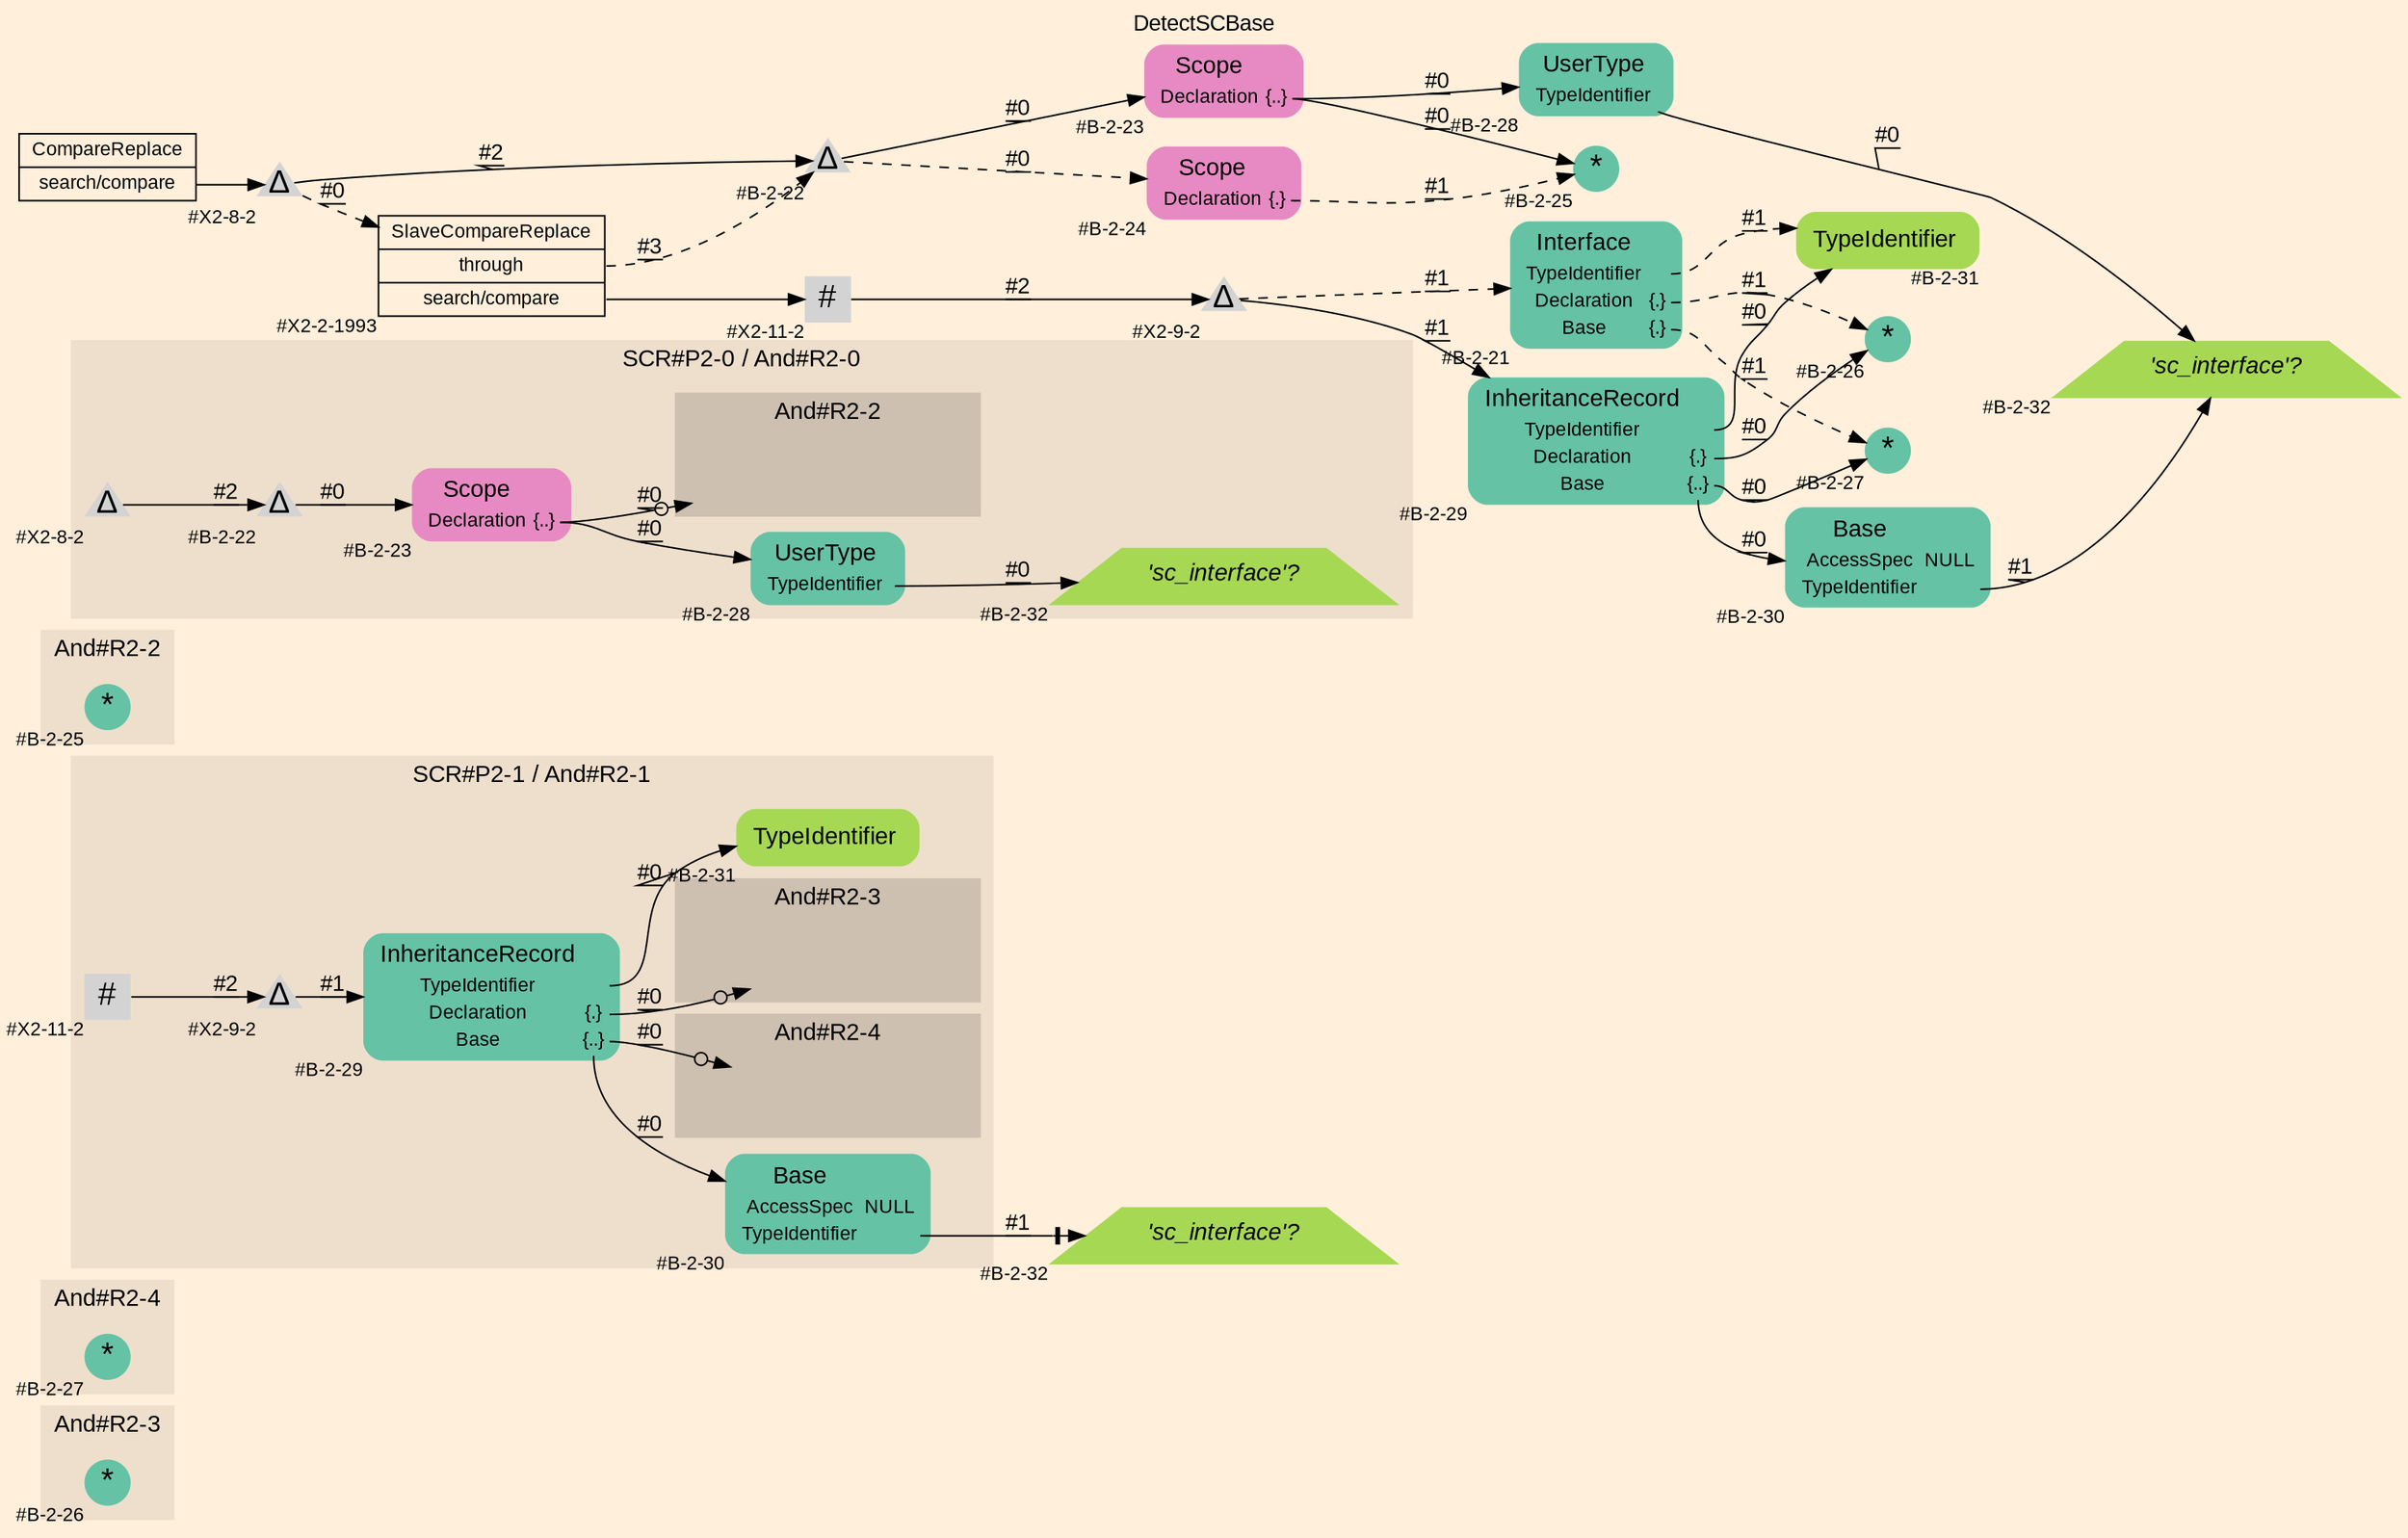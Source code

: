 digraph "DetectSCBase" {
label = "DetectSCBase"
labelloc = t
graph [
    rankdir = "LR"
    ranksep = 0.3
    bgcolor = antiquewhite1
    color = black
    fontcolor = black
    fontname = "Arial"
];
node [
    fontname = "Arial"
];
edge [
    fontname = "Arial"
];

// -------------------- figure And#R2-3 --------------------
// -------- region And#R2-3 ----------
subgraph "clusterAnd#R2-3" {
    label = "And#R2-3"
    style = "filled"
    color = antiquewhite2
    fontsize = "15"
    // -------- block And#R2-3/#B-2-26 ----------
    "And#R2-3/#B-2-26" [
        shape = "circle"
        fillcolor = "/set28/1"
        xlabel = "#B-2-26"
        fontsize = "12"
        fontcolor = black
        label = <<FONT POINT-SIZE="20" COLOR="black">*</FONT>>
        style = "filled"
        penwidth = 0.0
        fixedsize = true
        width = 0.4
        height = 0.4
    ];
    
}


// -------------------- figure And#R2-4 --------------------
// -------- region And#R2-4 ----------
subgraph "clusterAnd#R2-4" {
    label = "And#R2-4"
    style = "filled"
    color = antiquewhite2
    fontsize = "15"
    // -------- block And#R2-4/#B-2-27 ----------
    "And#R2-4/#B-2-27" [
        shape = "circle"
        fillcolor = "/set28/1"
        xlabel = "#B-2-27"
        fontsize = "12"
        fontcolor = black
        label = <<FONT POINT-SIZE="20" COLOR="black">*</FONT>>
        style = "filled"
        penwidth = 0.0
        fixedsize = true
        width = 0.4
        height = 0.4
    ];
    
}


// -------------------- figure And#R2-1 --------------------
// -------- region And#R2-1 ----------
subgraph "clusterAnd#R2-1" {
    label = "SCR#P2-1 / And#R2-1"
    style = "filled"
    color = antiquewhite2
    fontsize = "15"
    // -------- block And#R2-1/#X2-11-2 ----------
    "And#R2-1/#X2-11-2" [
        shape = "square"
        xlabel = "#X2-11-2"
        fontsize = "12"
        fontcolor = black
        label = <<FONT POINT-SIZE="20" COLOR="black">#</FONT>>
        style = "filled"
        penwidth = 0.0
        fixedsize = true
        width = 0.4
        height = 0.4
    ];
    
    // -------- block And#R2-1/#X2-9-2 ----------
    "And#R2-1/#X2-9-2" [
        shape = "triangle"
        xlabel = "#X2-9-2"
        fontsize = "12"
        fontcolor = black
        label = <<FONT POINT-SIZE="20" COLOR="black">Δ</FONT>>
        style = "filled"
        penwidth = 0.0
        fixedsize = true
        width = 0.4
        height = 0.4
    ];
    
    // -------- block And#R2-1/#B-2-30 ----------
    "And#R2-1/#B-2-30" [
        shape = "plaintext"
        fillcolor = "/set28/1"
        xlabel = "#B-2-30"
        fontsize = "12"
        fontcolor = black
        label = <<TABLE BORDER="0" CELLBORDER="0" CELLSPACING="0">
         <TR><TD><FONT POINT-SIZE="15" COLOR="black">Base</FONT></TD><TD></TD></TR>
         <TR><TD><FONT POINT-SIZE="12" COLOR="black">AccessSpec</FONT></TD><TD PORT="port0"><FONT POINT-SIZE="12" COLOR="black">NULL</FONT></TD></TR>
         <TR><TD><FONT POINT-SIZE="12" COLOR="black">TypeIdentifier</FONT></TD><TD PORT="port1"></TD></TR>
        </TABLE>>
        style = "rounded,filled"
    ];
    
    // -------- block And#R2-1/#B-2-29 ----------
    "And#R2-1/#B-2-29" [
        shape = "plaintext"
        fillcolor = "/set28/1"
        xlabel = "#B-2-29"
        fontsize = "12"
        fontcolor = black
        label = <<TABLE BORDER="0" CELLBORDER="0" CELLSPACING="0">
         <TR><TD><FONT POINT-SIZE="15" COLOR="black">InheritanceRecord</FONT></TD><TD></TD></TR>
         <TR><TD><FONT POINT-SIZE="12" COLOR="black">TypeIdentifier</FONT></TD><TD PORT="port0"></TD></TR>
         <TR><TD><FONT POINT-SIZE="12" COLOR="black">Declaration</FONT></TD><TD PORT="port1"><FONT POINT-SIZE="12" COLOR="black">{.}</FONT></TD></TR>
         <TR><TD><FONT POINT-SIZE="12" COLOR="black">Base</FONT></TD><TD PORT="port2"><FONT POINT-SIZE="12" COLOR="black">{..}</FONT></TD></TR>
        </TABLE>>
        style = "rounded,filled"
    ];
    
    // -------- block And#R2-1/#B-2-31 ----------
    "And#R2-1/#B-2-31" [
        shape = "plaintext"
        fillcolor = "/set28/5"
        xlabel = "#B-2-31"
        fontsize = "12"
        fontcolor = black
        label = <<TABLE BORDER="0" CELLBORDER="0" CELLSPACING="0">
         <TR><TD><FONT POINT-SIZE="15" COLOR="black">TypeIdentifier</FONT></TD><TD></TD></TR>
        </TABLE>>
        style = "rounded,filled"
    ];
    
    // -------- region And#R2-1/And#R2-3 ----------
    subgraph "clusterAnd#R2-1/And#R2-3" {
        label = "And#R2-3"
        style = "filled"
        color = antiquewhite3
        fontsize = "15"
        // -------- block And#R2-1/And#R2-3/#B-2-26 ----------
        "And#R2-1/And#R2-3/#B-2-26" [
            shape = none
            fillcolor = "/set28/1"
            xlabel = "#B-2-26"
            fontsize = "12"
            fontcolor = black
            style = "invisible"
        ];
        
    }
    
    // -------- region And#R2-1/And#R2-4 ----------
    subgraph "clusterAnd#R2-1/And#R2-4" {
        label = "And#R2-4"
        style = "filled"
        color = antiquewhite3
        fontsize = "15"
        // -------- block And#R2-1/And#R2-4/#B-2-27 ----------
        "And#R2-1/And#R2-4/#B-2-27" [
            shape = none
            fillcolor = "/set28/1"
            xlabel = "#B-2-27"
            fontsize = "12"
            fontcolor = black
            style = "invisible"
        ];
        
    }
    
}

// -------- block And#R2-1/#B-2-32 ----------
"And#R2-1/#B-2-32" [
    shape = "trapezium"
    fillcolor = "/set28/5"
    xlabel = "#B-2-32"
    fontsize = "12"
    fontcolor = black
    label = <<FONT POINT-SIZE="15" COLOR="black"><I>'sc_interface'?</I></FONT>>
    style = "filled"
    penwidth = 0.0
];

"And#R2-1/#X2-11-2" -> "And#R2-1/#X2-9-2" [
    label = "#2"
    decorate = true
    color = black
    fontcolor = black
];

"And#R2-1/#X2-9-2" -> "And#R2-1/#B-2-29" [
    label = "#1"
    decorate = true
    color = black
    fontcolor = black
];

"And#R2-1/#B-2-30":port1 -> "And#R2-1/#B-2-32" [
    arrowhead="normalnonetee"
    label = "#1"
    decorate = true
    color = black
    fontcolor = black
];

"And#R2-1/#B-2-29":port0 -> "And#R2-1/#B-2-31" [
    label = "#0"
    decorate = true
    color = black
    fontcolor = black
];

"And#R2-1/#B-2-29":port1 -> "And#R2-1/And#R2-3/#B-2-26" [
    arrowhead="normalnoneodot"
    label = "#0"
    decorate = true
    color = black
    fontcolor = black
];

"And#R2-1/#B-2-29":port2 -> "And#R2-1/And#R2-4/#B-2-27" [
    arrowhead="normalnoneodot"
    label = "#0"
    decorate = true
    color = black
    fontcolor = black
];

"And#R2-1/#B-2-29":port2 -> "And#R2-1/#B-2-30" [
    label = "#0"
    decorate = true
    color = black
    fontcolor = black
];


// -------------------- figure And#R2-2 --------------------
// -------- region And#R2-2 ----------
subgraph "clusterAnd#R2-2" {
    label = "And#R2-2"
    style = "filled"
    color = antiquewhite2
    fontsize = "15"
    // -------- block And#R2-2/#B-2-25 ----------
    "And#R2-2/#B-2-25" [
        shape = "circle"
        fillcolor = "/set28/1"
        xlabel = "#B-2-25"
        fontsize = "12"
        fontcolor = black
        label = <<FONT POINT-SIZE="20" COLOR="black">*</FONT>>
        style = "filled"
        penwidth = 0.0
        fixedsize = true
        width = 0.4
        height = 0.4
    ];
    
}


// -------------------- figure And#R2-0 --------------------
// -------- region And#R2-0 ----------
subgraph "clusterAnd#R2-0" {
    label = "SCR#P2-0 / And#R2-0"
    style = "filled"
    color = antiquewhite2
    fontsize = "15"
    // -------- block And#R2-0/#B-2-28 ----------
    "And#R2-0/#B-2-28" [
        shape = "plaintext"
        fillcolor = "/set28/1"
        xlabel = "#B-2-28"
        fontsize = "12"
        fontcolor = black
        label = <<TABLE BORDER="0" CELLBORDER="0" CELLSPACING="0">
         <TR><TD><FONT POINT-SIZE="15" COLOR="black">UserType</FONT></TD><TD></TD></TR>
         <TR><TD><FONT POINT-SIZE="12" COLOR="black">TypeIdentifier</FONT></TD><TD PORT="port0"></TD></TR>
        </TABLE>>
        style = "rounded,filled"
    ];
    
    // -------- block And#R2-0/#B-2-32 ----------
    "And#R2-0/#B-2-32" [
        shape = "trapezium"
        fillcolor = "/set28/5"
        xlabel = "#B-2-32"
        fontsize = "12"
        fontcolor = black
        label = <<FONT POINT-SIZE="15" COLOR="black"><I>'sc_interface'?</I></FONT>>
        style = "filled"
        penwidth = 0.0
    ];
    
    // -------- block And#R2-0/#B-2-23 ----------
    "And#R2-0/#B-2-23" [
        shape = "plaintext"
        fillcolor = "/set28/4"
        xlabel = "#B-2-23"
        fontsize = "12"
        fontcolor = black
        label = <<TABLE BORDER="0" CELLBORDER="0" CELLSPACING="0">
         <TR><TD><FONT POINT-SIZE="15" COLOR="black">Scope</FONT></TD><TD></TD></TR>
         <TR><TD><FONT POINT-SIZE="12" COLOR="black">Declaration</FONT></TD><TD PORT="port0"><FONT POINT-SIZE="12" COLOR="black">{..}</FONT></TD></TR>
        </TABLE>>
        style = "rounded,filled"
    ];
    
    // -------- block And#R2-0/#B-2-22 ----------
    "And#R2-0/#B-2-22" [
        shape = "triangle"
        xlabel = "#B-2-22"
        fontsize = "12"
        fontcolor = black
        label = <<FONT POINT-SIZE="20" COLOR="black">Δ</FONT>>
        style = "filled"
        penwidth = 0.0
        fixedsize = true
        width = 0.4
        height = 0.4
    ];
    
    // -------- block And#R2-0/#X2-8-2 ----------
    "And#R2-0/#X2-8-2" [
        shape = "triangle"
        xlabel = "#X2-8-2"
        fontsize = "12"
        fontcolor = black
        label = <<FONT POINT-SIZE="20" COLOR="black">Δ</FONT>>
        style = "filled"
        penwidth = 0.0
        fixedsize = true
        width = 0.4
        height = 0.4
    ];
    
    // -------- region And#R2-0/And#R2-2 ----------
    subgraph "clusterAnd#R2-0/And#R2-2" {
        label = "And#R2-2"
        style = "filled"
        color = antiquewhite3
        fontsize = "15"
        // -------- block And#R2-0/And#R2-2/#B-2-25 ----------
        "And#R2-0/And#R2-2/#B-2-25" [
            shape = none
            fillcolor = "/set28/1"
            xlabel = "#B-2-25"
            fontsize = "12"
            fontcolor = black
            style = "invisible"
        ];
        
    }
    
}

"And#R2-0/#B-2-28":port0 -> "And#R2-0/#B-2-32" [
    label = "#0"
    decorate = true
    color = black
    fontcolor = black
];

"And#R2-0/#B-2-23":port0 -> "And#R2-0/And#R2-2/#B-2-25" [
    arrowhead="normalnoneodot"
    label = "#0"
    decorate = true
    color = black
    fontcolor = black
];

"And#R2-0/#B-2-23":port0 -> "And#R2-0/#B-2-28" [
    label = "#0"
    decorate = true
    color = black
    fontcolor = black
];

"And#R2-0/#B-2-22" -> "And#R2-0/#B-2-23" [
    label = "#0"
    decorate = true
    color = black
    fontcolor = black
];

"And#R2-0/#X2-8-2" -> "And#R2-0/#B-2-22" [
    label = "#2"
    decorate = true
    color = black
    fontcolor = black
];


// -------------------- transformation figure --------------------
// -------- block CR#X2-10-2 ----------
"CR#X2-10-2" [
    shape = "record"
    fillcolor = antiquewhite1
    fontsize = "12"
    fontcolor = black
    label = "<fixed> CompareReplace | <port0> search/compare"
    style = "filled"
    color = black
];

// -------- block #X2-8-2 ----------
"#X2-8-2" [
    shape = "triangle"
    xlabel = "#X2-8-2"
    fontsize = "12"
    fontcolor = black
    label = <<FONT POINT-SIZE="20" COLOR="black">Δ</FONT>>
    style = "filled"
    penwidth = 0.0
    fixedsize = true
    width = 0.4
    height = 0.4
];

// -------- block #B-2-22 ----------
"#B-2-22" [
    shape = "triangle"
    xlabel = "#B-2-22"
    fontsize = "12"
    fontcolor = black
    label = <<FONT POINT-SIZE="20" COLOR="black">Δ</FONT>>
    style = "filled"
    penwidth = 0.0
    fixedsize = true
    width = 0.4
    height = 0.4
];

// -------- block #B-2-23 ----------
"#B-2-23" [
    shape = "plaintext"
    fillcolor = "/set28/4"
    xlabel = "#B-2-23"
    fontsize = "12"
    fontcolor = black
    label = <<TABLE BORDER="0" CELLBORDER="0" CELLSPACING="0">
     <TR><TD><FONT POINT-SIZE="15" COLOR="black">Scope</FONT></TD><TD></TD></TR>
     <TR><TD><FONT POINT-SIZE="12" COLOR="black">Declaration</FONT></TD><TD PORT="port0"><FONT POINT-SIZE="12" COLOR="black">{..}</FONT></TD></TR>
    </TABLE>>
    style = "rounded,filled"
];

// -------- block #B-2-25 ----------
"#B-2-25" [
    shape = "circle"
    fillcolor = "/set28/1"
    xlabel = "#B-2-25"
    fontsize = "12"
    fontcolor = black
    label = <<FONT POINT-SIZE="20" COLOR="black">*</FONT>>
    style = "filled"
    penwidth = 0.0
    fixedsize = true
    width = 0.4
    height = 0.4
];

// -------- block #B-2-28 ----------
"#B-2-28" [
    shape = "plaintext"
    fillcolor = "/set28/1"
    xlabel = "#B-2-28"
    fontsize = "12"
    fontcolor = black
    label = <<TABLE BORDER="0" CELLBORDER="0" CELLSPACING="0">
     <TR><TD><FONT POINT-SIZE="15" COLOR="black">UserType</FONT></TD><TD></TD></TR>
     <TR><TD><FONT POINT-SIZE="12" COLOR="black">TypeIdentifier</FONT></TD><TD PORT="port0"></TD></TR>
    </TABLE>>
    style = "rounded,filled"
];

// -------- block #B-2-32 ----------
"#B-2-32" [
    shape = "trapezium"
    fillcolor = "/set28/5"
    xlabel = "#B-2-32"
    fontsize = "12"
    fontcolor = black
    label = <<FONT POINT-SIZE="15" COLOR="black"><I>'sc_interface'?</I></FONT>>
    style = "filled"
    penwidth = 0.0
];

// -------- block #B-2-24 ----------
"#B-2-24" [
    shape = "plaintext"
    fillcolor = "/set28/4"
    xlabel = "#B-2-24"
    fontsize = "12"
    fontcolor = black
    label = <<TABLE BORDER="0" CELLBORDER="0" CELLSPACING="0">
     <TR><TD><FONT POINT-SIZE="15" COLOR="black">Scope</FONT></TD><TD></TD></TR>
     <TR><TD><FONT POINT-SIZE="12" COLOR="black">Declaration</FONT></TD><TD PORT="port0"><FONT POINT-SIZE="12" COLOR="black">{.}</FONT></TD></TR>
    </TABLE>>
    style = "rounded,filled"
];

// -------- block #X2-2-1993 ----------
"#X2-2-1993" [
    shape = "record"
    fillcolor = antiquewhite1
    xlabel = "#X2-2-1993"
    fontsize = "12"
    fontcolor = black
    label = "<fixed> SlaveCompareReplace | <port0> through | <port1> search/compare"
    style = "filled"
    color = black
];

// -------- block #X2-11-2 ----------
"#X2-11-2" [
    shape = "square"
    xlabel = "#X2-11-2"
    fontsize = "12"
    fontcolor = black
    label = <<FONT POINT-SIZE="20" COLOR="black">#</FONT>>
    style = "filled"
    penwidth = 0.0
    fixedsize = true
    width = 0.4
    height = 0.4
];

// -------- block #X2-9-2 ----------
"#X2-9-2" [
    shape = "triangle"
    xlabel = "#X2-9-2"
    fontsize = "12"
    fontcolor = black
    label = <<FONT POINT-SIZE="20" COLOR="black">Δ</FONT>>
    style = "filled"
    penwidth = 0.0
    fixedsize = true
    width = 0.4
    height = 0.4
];

// -------- block #B-2-29 ----------
"#B-2-29" [
    shape = "plaintext"
    fillcolor = "/set28/1"
    xlabel = "#B-2-29"
    fontsize = "12"
    fontcolor = black
    label = <<TABLE BORDER="0" CELLBORDER="0" CELLSPACING="0">
     <TR><TD><FONT POINT-SIZE="15" COLOR="black">InheritanceRecord</FONT></TD><TD></TD></TR>
     <TR><TD><FONT POINT-SIZE="12" COLOR="black">TypeIdentifier</FONT></TD><TD PORT="port0"></TD></TR>
     <TR><TD><FONT POINT-SIZE="12" COLOR="black">Declaration</FONT></TD><TD PORT="port1"><FONT POINT-SIZE="12" COLOR="black">{.}</FONT></TD></TR>
     <TR><TD><FONT POINT-SIZE="12" COLOR="black">Base</FONT></TD><TD PORT="port2"><FONT POINT-SIZE="12" COLOR="black">{..}</FONT></TD></TR>
    </TABLE>>
    style = "rounded,filled"
];

// -------- block #B-2-31 ----------
"#B-2-31" [
    shape = "plaintext"
    fillcolor = "/set28/5"
    xlabel = "#B-2-31"
    fontsize = "12"
    fontcolor = black
    label = <<TABLE BORDER="0" CELLBORDER="0" CELLSPACING="0">
     <TR><TD><FONT POINT-SIZE="15" COLOR="black">TypeIdentifier</FONT></TD><TD></TD></TR>
    </TABLE>>
    style = "rounded,filled"
];

// -------- block #B-2-26 ----------
"#B-2-26" [
    shape = "circle"
    fillcolor = "/set28/1"
    xlabel = "#B-2-26"
    fontsize = "12"
    fontcolor = black
    label = <<FONT POINT-SIZE="20" COLOR="black">*</FONT>>
    style = "filled"
    penwidth = 0.0
    fixedsize = true
    width = 0.4
    height = 0.4
];

// -------- block #B-2-27 ----------
"#B-2-27" [
    shape = "circle"
    fillcolor = "/set28/1"
    xlabel = "#B-2-27"
    fontsize = "12"
    fontcolor = black
    label = <<FONT POINT-SIZE="20" COLOR="black">*</FONT>>
    style = "filled"
    penwidth = 0.0
    fixedsize = true
    width = 0.4
    height = 0.4
];

// -------- block #B-2-30 ----------
"#B-2-30" [
    shape = "plaintext"
    fillcolor = "/set28/1"
    xlabel = "#B-2-30"
    fontsize = "12"
    fontcolor = black
    label = <<TABLE BORDER="0" CELLBORDER="0" CELLSPACING="0">
     <TR><TD><FONT POINT-SIZE="15" COLOR="black">Base</FONT></TD><TD></TD></TR>
     <TR><TD><FONT POINT-SIZE="12" COLOR="black">AccessSpec</FONT></TD><TD PORT="port0"><FONT POINT-SIZE="12" COLOR="black">NULL</FONT></TD></TR>
     <TR><TD><FONT POINT-SIZE="12" COLOR="black">TypeIdentifier</FONT></TD><TD PORT="port1"></TD></TR>
    </TABLE>>
    style = "rounded,filled"
];

// -------- block #B-2-21 ----------
"#B-2-21" [
    shape = "plaintext"
    fillcolor = "/set28/1"
    xlabel = "#B-2-21"
    fontsize = "12"
    fontcolor = black
    label = <<TABLE BORDER="0" CELLBORDER="0" CELLSPACING="0">
     <TR><TD><FONT POINT-SIZE="15" COLOR="black">Interface</FONT></TD><TD></TD></TR>
     <TR><TD><FONT POINT-SIZE="12" COLOR="black">TypeIdentifier</FONT></TD><TD PORT="port0"></TD></TR>
     <TR><TD><FONT POINT-SIZE="12" COLOR="black">Declaration</FONT></TD><TD PORT="port1"><FONT POINT-SIZE="12" COLOR="black">{.}</FONT></TD></TR>
     <TR><TD><FONT POINT-SIZE="12" COLOR="black">Base</FONT></TD><TD PORT="port2"><FONT POINT-SIZE="12" COLOR="black">{.}</FONT></TD></TR>
    </TABLE>>
    style = "rounded,filled"
];

"CR#X2-10-2":port0 -> "#X2-8-2" [
    label = ""
    decorate = true
    color = black
    fontcolor = black
];

"#X2-8-2" -> "#B-2-22" [
    label = "#2"
    decorate = true
    color = black
    fontcolor = black
];

"#X2-8-2" -> "#X2-2-1993" [
    style="dashed"
    label = "#0"
    decorate = true
    color = black
    fontcolor = black
];

"#B-2-22" -> "#B-2-23" [
    label = "#0"
    decorate = true
    color = black
    fontcolor = black
];

"#B-2-22" -> "#B-2-24" [
    style="dashed"
    label = "#0"
    decorate = true
    color = black
    fontcolor = black
];

"#B-2-23":port0 -> "#B-2-25" [
    label = "#0"
    decorate = true
    color = black
    fontcolor = black
];

"#B-2-23":port0 -> "#B-2-28" [
    label = "#0"
    decorate = true
    color = black
    fontcolor = black
];

"#B-2-28":port0 -> "#B-2-32" [
    label = "#0"
    decorate = true
    color = black
    fontcolor = black
];

"#B-2-24":port0 -> "#B-2-25" [
    style="dashed"
    label = "#1"
    decorate = true
    color = black
    fontcolor = black
];

"#X2-2-1993":port0 -> "#B-2-22" [
    style="dashed"
    label = "#3"
    decorate = true
    color = black
    fontcolor = black
];

"#X2-2-1993":port1 -> "#X2-11-2" [
    label = ""
    decorate = true
    color = black
    fontcolor = black
];

"#X2-11-2" -> "#X2-9-2" [
    label = "#2"
    decorate = true
    color = black
    fontcolor = black
];

"#X2-9-2" -> "#B-2-29" [
    label = "#1"
    decorate = true
    color = black
    fontcolor = black
];

"#X2-9-2" -> "#B-2-21" [
    style="dashed"
    label = "#1"
    decorate = true
    color = black
    fontcolor = black
];

"#B-2-29":port0 -> "#B-2-31" [
    label = "#0"
    decorate = true
    color = black
    fontcolor = black
];

"#B-2-29":port1 -> "#B-2-26" [
    label = "#0"
    decorate = true
    color = black
    fontcolor = black
];

"#B-2-29":port2 -> "#B-2-27" [
    label = "#0"
    decorate = true
    color = black
    fontcolor = black
];

"#B-2-29":port2 -> "#B-2-30" [
    label = "#0"
    decorate = true
    color = black
    fontcolor = black
];

"#B-2-30":port1 -> "#B-2-32" [
    label = "#1"
    decorate = true
    color = black
    fontcolor = black
];

"#B-2-21":port0 -> "#B-2-31" [
    style="dashed"
    label = "#1"
    decorate = true
    color = black
    fontcolor = black
];

"#B-2-21":port1 -> "#B-2-26" [
    style="dashed"
    label = "#1"
    decorate = true
    color = black
    fontcolor = black
];

"#B-2-21":port2 -> "#B-2-27" [
    style="dashed"
    label = "#1"
    decorate = true
    color = black
    fontcolor = black
];


}
